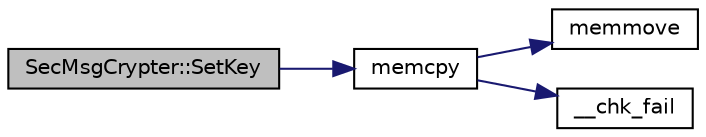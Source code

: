digraph "SecMsgCrypter::SetKey"
{
  edge [fontname="Helvetica",fontsize="10",labelfontname="Helvetica",labelfontsize="10"];
  node [fontname="Helvetica",fontsize="10",shape=record];
  rankdir="LR";
  Node30 [label="SecMsgCrypter::SetKey",height=0.2,width=0.4,color="black", fillcolor="grey75", style="filled", fontcolor="black"];
  Node30 -> Node31 [color="midnightblue",fontsize="10",style="solid",fontname="Helvetica"];
  Node31 [label="memcpy",height=0.2,width=0.4,color="black", fillcolor="white", style="filled",URL="$glibc__compat_8cpp.html#a0f46826ab0466591e136db24394923cf"];
  Node31 -> Node32 [color="midnightblue",fontsize="10",style="solid",fontname="Helvetica"];
  Node32 [label="memmove",height=0.2,width=0.4,color="black", fillcolor="white", style="filled",URL="$glibc__compat_8cpp.html#a9778d49e9029dd75bc53ecbbf9f5e9a1"];
  Node31 -> Node33 [color="midnightblue",fontsize="10",style="solid",fontname="Helvetica"];
  Node33 [label="__chk_fail",height=0.2,width=0.4,color="black", fillcolor="white", style="filled",URL="$glibc__compat_8cpp.html#a424ac71631da5ada2976630ff67051d1"];
}
